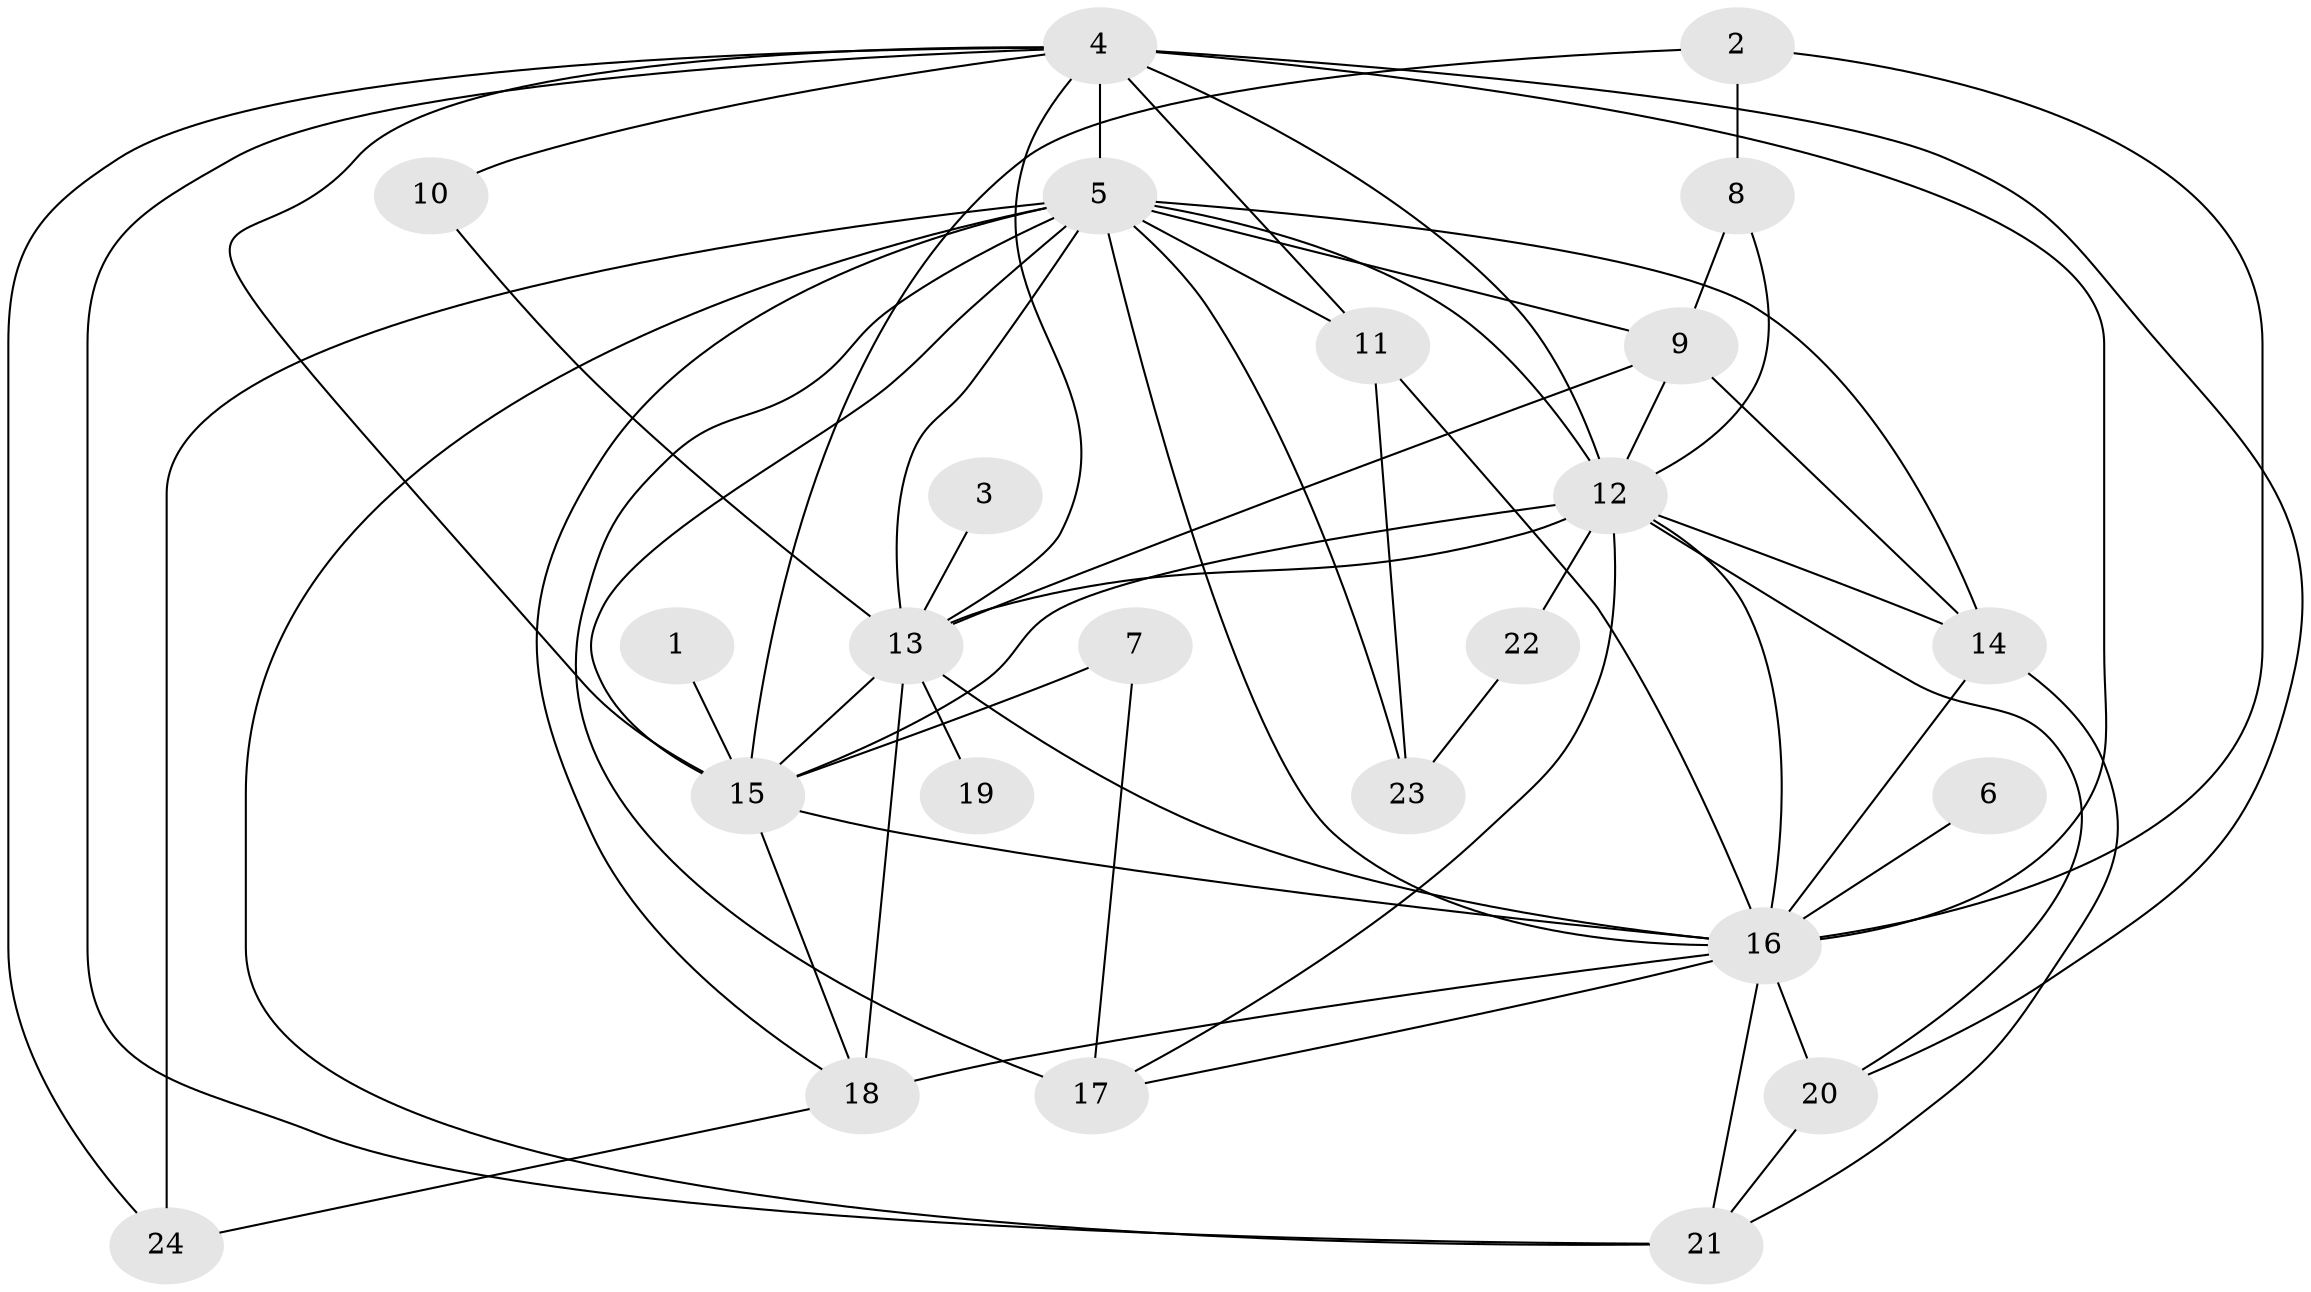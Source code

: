 // original degree distribution, {16: 0.01282051282051282, 14: 0.01282051282051282, 19: 0.01282051282051282, 26: 0.01282051282051282, 15: 0.038461538461538464, 22: 0.02564102564102564, 18: 0.01282051282051282, 3: 0.1794871794871795, 5: 0.07692307692307693, 2: 0.5384615384615384, 4: 0.07692307692307693}
// Generated by graph-tools (version 1.1) at 2025/36/03/04/25 23:36:17]
// undirected, 24 vertices, 60 edges
graph export_dot {
  node [color=gray90,style=filled];
  1;
  2;
  3;
  4;
  5;
  6;
  7;
  8;
  9;
  10;
  11;
  12;
  13;
  14;
  15;
  16;
  17;
  18;
  19;
  20;
  21;
  22;
  23;
  24;
  1 -- 15 [weight=1.0];
  2 -- 8 [weight=1.0];
  2 -- 15 [weight=1.0];
  2 -- 16 [weight=1.0];
  3 -- 13 [weight=1.0];
  4 -- 5 [weight=5.0];
  4 -- 10 [weight=2.0];
  4 -- 11 [weight=1.0];
  4 -- 12 [weight=6.0];
  4 -- 13 [weight=4.0];
  4 -- 15 [weight=4.0];
  4 -- 16 [weight=3.0];
  4 -- 20 [weight=1.0];
  4 -- 21 [weight=1.0];
  4 -- 24 [weight=1.0];
  5 -- 9 [weight=1.0];
  5 -- 11 [weight=1.0];
  5 -- 12 [weight=7.0];
  5 -- 13 [weight=2.0];
  5 -- 14 [weight=1.0];
  5 -- 15 [weight=3.0];
  5 -- 16 [weight=3.0];
  5 -- 17 [weight=2.0];
  5 -- 18 [weight=1.0];
  5 -- 21 [weight=2.0];
  5 -- 23 [weight=1.0];
  5 -- 24 [weight=3.0];
  6 -- 16 [weight=1.0];
  7 -- 15 [weight=1.0];
  7 -- 17 [weight=1.0];
  8 -- 9 [weight=1.0];
  8 -- 12 [weight=1.0];
  9 -- 12 [weight=2.0];
  9 -- 13 [weight=1.0];
  9 -- 14 [weight=1.0];
  10 -- 13 [weight=1.0];
  11 -- 16 [weight=1.0];
  11 -- 23 [weight=1.0];
  12 -- 13 [weight=6.0];
  12 -- 14 [weight=1.0];
  12 -- 15 [weight=3.0];
  12 -- 16 [weight=4.0];
  12 -- 17 [weight=1.0];
  12 -- 20 [weight=1.0];
  12 -- 22 [weight=3.0];
  13 -- 15 [weight=1.0];
  13 -- 16 [weight=1.0];
  13 -- 18 [weight=2.0];
  13 -- 19 [weight=1.0];
  14 -- 16 [weight=1.0];
  14 -- 21 [weight=1.0];
  15 -- 16 [weight=2.0];
  15 -- 18 [weight=1.0];
  16 -- 17 [weight=1.0];
  16 -- 18 [weight=2.0];
  16 -- 20 [weight=2.0];
  16 -- 21 [weight=2.0];
  18 -- 24 [weight=1.0];
  20 -- 21 [weight=1.0];
  22 -- 23 [weight=1.0];
}
